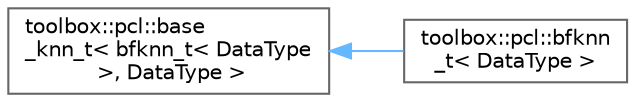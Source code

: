 digraph "Graphical Class Hierarchy"
{
 // LATEX_PDF_SIZE
  bgcolor="transparent";
  edge [fontname=Helvetica,fontsize=10,labelfontname=Helvetica,labelfontsize=10];
  node [fontname=Helvetica,fontsize=10,shape=box,height=0.2,width=0.4];
  rankdir="LR";
  Node0 [id="Node000000",label="toolbox::pcl::base\l_knn_t\< bfknn_t\< DataType\l \>, DataType \>",height=0.2,width=0.4,color="grey40", fillcolor="white", style="filled",URL="$classtoolbox_1_1pcl_1_1base__knn__t.html",tooltip=" "];
  Node0 -> Node1 [id="edge57_Node000000_Node000001",dir="back",color="steelblue1",style="solid",tooltip=" "];
  Node1 [id="Node000001",label="toolbox::pcl::bfknn\l_t\< DataType \>",height=0.2,width=0.4,color="grey40", fillcolor="white", style="filled",URL="$classtoolbox_1_1pcl_1_1bfknn__t.html",tooltip=" "];
}
